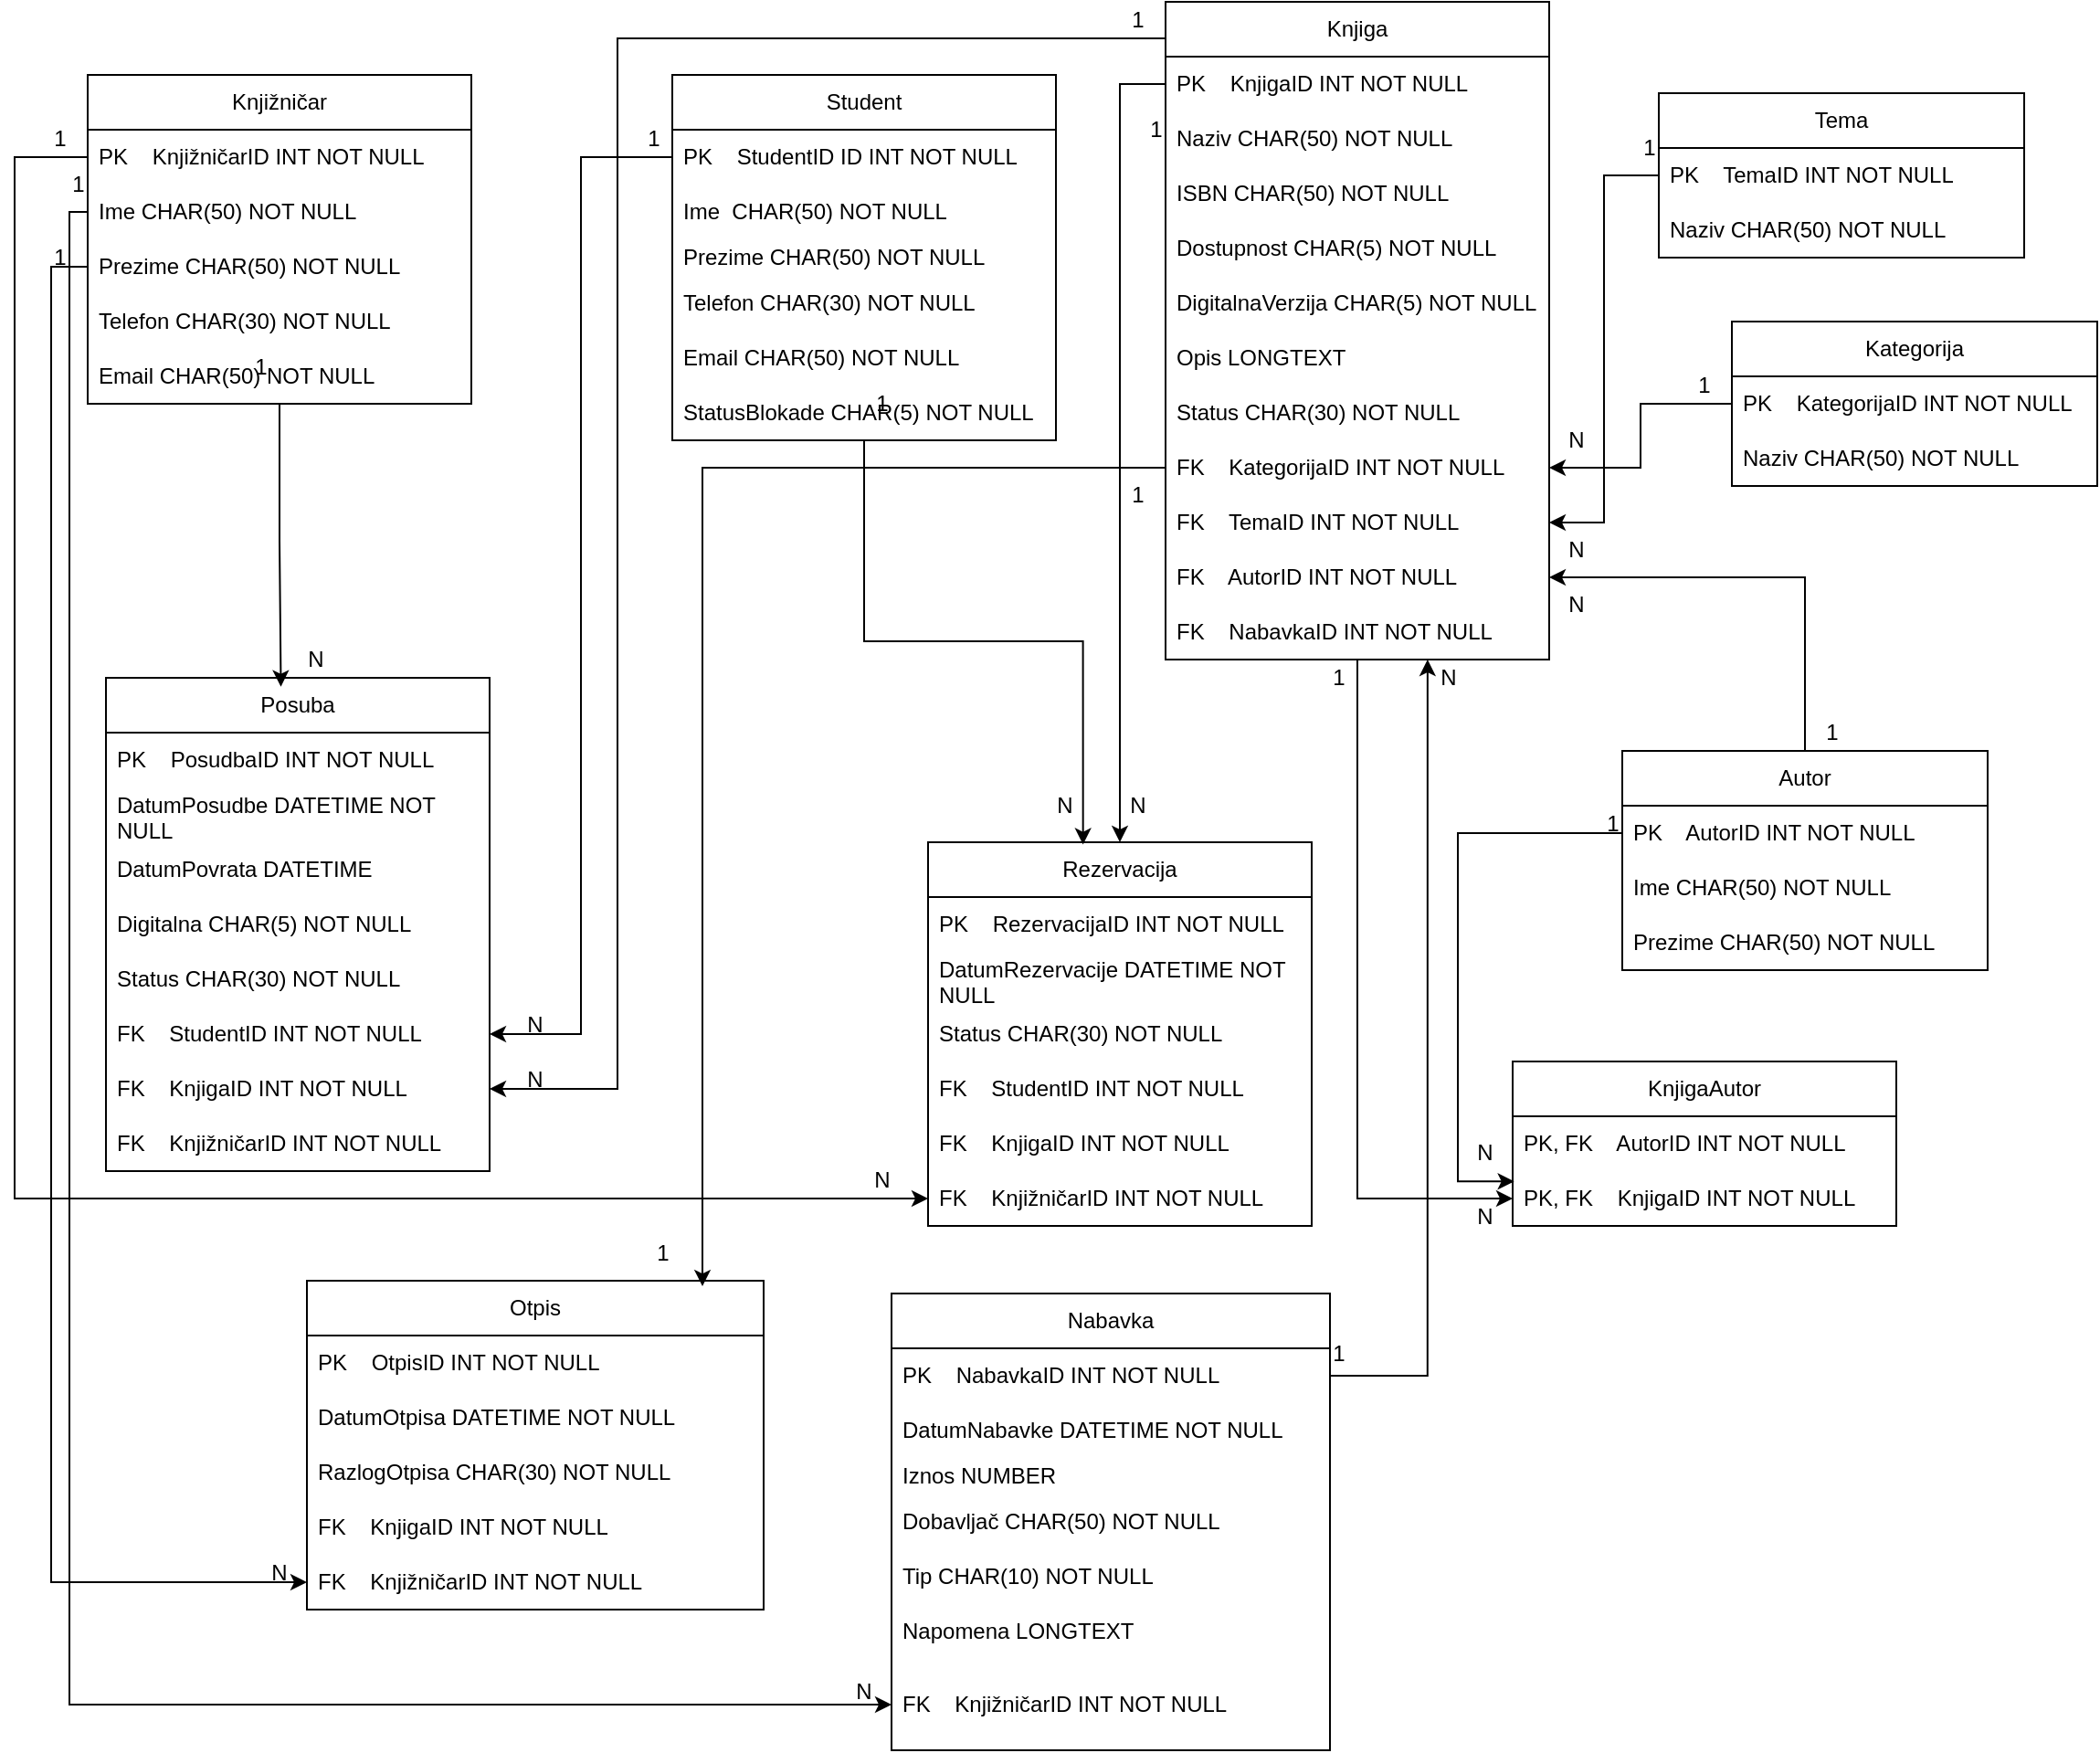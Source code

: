 <mxfile version="27.1.6">
  <diagram id="C5RBs43oDa-KdzZeNtuy" name="Page-1">
    <mxGraphModel dx="1213" dy="738" grid="1" gridSize="10" guides="1" tooltips="1" connect="1" arrows="1" fold="1" page="1" pageScale="1" pageWidth="1169" pageHeight="827" background="#ffffff" math="0" shadow="0">
      <root>
        <mxCell id="WIyWlLk6GJQsqaUBKTNV-0" />
        <mxCell id="WIyWlLk6GJQsqaUBKTNV-1" parent="WIyWlLk6GJQsqaUBKTNV-0" />
        <mxCell id="JrVqD8_4iXmEu2Tj7kiI-0" value="Student" style="swimlane;fontStyle=0;childLayout=stackLayout;horizontal=1;startSize=30;horizontalStack=0;resizeParent=1;resizeParentMax=0;resizeLast=0;collapsible=1;marginBottom=0;whiteSpace=wrap;html=1;" parent="WIyWlLk6GJQsqaUBKTNV-1" vertex="1">
          <mxGeometry x="400" y="40" width="210" height="200" as="geometry" />
        </mxCell>
        <mxCell id="JrVqD8_4iXmEu2Tj7kiI-1" value="PK&amp;nbsp; &amp;nbsp; StudentID ID INT NOT NULL" style="text;strokeColor=none;fillColor=none;align=left;verticalAlign=middle;spacingLeft=4;spacingRight=4;overflow=hidden;points=[[0,0.5],[1,0.5]];portConstraint=eastwest;rotatable=0;whiteSpace=wrap;html=1;" parent="JrVqD8_4iXmEu2Tj7kiI-0" vertex="1">
          <mxGeometry y="30" width="210" height="30" as="geometry" />
        </mxCell>
        <mxCell id="JrVqD8_4iXmEu2Tj7kiI-2" value="Ime&lt;span style=&quot;white-space: pre;&quot;&gt;&#x9;&lt;/span&gt;CHAR(50) NOT NULL" style="text;strokeColor=none;fillColor=none;align=left;verticalAlign=middle;spacingLeft=4;spacingRight=4;overflow=hidden;points=[[0,0.5],[1,0.5]];portConstraint=eastwest;rotatable=0;whiteSpace=wrap;html=1;" parent="JrVqD8_4iXmEu2Tj7kiI-0" vertex="1">
          <mxGeometry y="60" width="210" height="30" as="geometry" />
        </mxCell>
        <mxCell id="JrVqD8_4iXmEu2Tj7kiI-3" value="Prezime CHAR(50) NOT NULL" style="text;strokeColor=none;fillColor=none;align=left;verticalAlign=middle;spacingLeft=4;spacingRight=4;overflow=hidden;points=[[0,0.5],[1,0.5]];portConstraint=eastwest;rotatable=0;whiteSpace=wrap;html=1;" parent="JrVqD8_4iXmEu2Tj7kiI-0" vertex="1">
          <mxGeometry y="90" width="210" height="20" as="geometry" />
        </mxCell>
        <mxCell id="uMFqIitYAYDK1mAmk81V-2" value="Telefon CHAR(30) NOT NULL" style="text;strokeColor=none;fillColor=none;align=left;verticalAlign=middle;spacingLeft=4;spacingRight=4;overflow=hidden;points=[[0,0.5],[1,0.5]];portConstraint=eastwest;rotatable=0;whiteSpace=wrap;html=1;" parent="JrVqD8_4iXmEu2Tj7kiI-0" vertex="1">
          <mxGeometry y="110" width="210" height="30" as="geometry" />
        </mxCell>
        <mxCell id="JrVqD8_4iXmEu2Tj7kiI-4" value="Email CHAR(50) NOT NULL" style="text;strokeColor=none;fillColor=none;align=left;verticalAlign=middle;spacingLeft=4;spacingRight=4;overflow=hidden;points=[[0,0.5],[1,0.5]];portConstraint=eastwest;rotatable=0;whiteSpace=wrap;html=1;" parent="JrVqD8_4iXmEu2Tj7kiI-0" vertex="1">
          <mxGeometry y="140" width="210" height="30" as="geometry" />
        </mxCell>
        <mxCell id="JrVqD8_4iXmEu2Tj7kiI-6" value="StatusBlokade CHAR(5) NOT NULL" style="text;strokeColor=none;fillColor=none;align=left;verticalAlign=middle;spacingLeft=4;spacingRight=4;overflow=hidden;points=[[0,0.5],[1,0.5]];portConstraint=eastwest;rotatable=0;whiteSpace=wrap;html=1;" parent="JrVqD8_4iXmEu2Tj7kiI-0" vertex="1">
          <mxGeometry y="170" width="210" height="30" as="geometry" />
        </mxCell>
        <mxCell id="JrVqD8_4iXmEu2Tj7kiI-7" value="Knjižničar" style="swimlane;fontStyle=0;childLayout=stackLayout;horizontal=1;startSize=30;horizontalStack=0;resizeParent=1;resizeParentMax=0;resizeLast=0;collapsible=1;marginBottom=0;whiteSpace=wrap;html=1;" parent="WIyWlLk6GJQsqaUBKTNV-1" vertex="1">
          <mxGeometry x="80" y="40" width="210" height="180" as="geometry" />
        </mxCell>
        <mxCell id="JrVqD8_4iXmEu2Tj7kiI-8" value="PK&amp;nbsp; &amp;nbsp; KnjižničarID INT NOT NULL" style="text;strokeColor=none;fillColor=none;align=left;verticalAlign=middle;spacingLeft=4;spacingRight=4;overflow=hidden;points=[[0,0.5],[1,0.5]];portConstraint=eastwest;rotatable=0;whiteSpace=wrap;html=1;" parent="JrVqD8_4iXmEu2Tj7kiI-7" vertex="1">
          <mxGeometry y="30" width="210" height="30" as="geometry" />
        </mxCell>
        <mxCell id="JrVqD8_4iXmEu2Tj7kiI-9" value="Ime CHAR(50) NOT NULL" style="text;strokeColor=none;fillColor=none;align=left;verticalAlign=middle;spacingLeft=4;spacingRight=4;overflow=hidden;points=[[0,0.5],[1,0.5]];portConstraint=eastwest;rotatable=0;whiteSpace=wrap;html=1;" parent="JrVqD8_4iXmEu2Tj7kiI-7" vertex="1">
          <mxGeometry y="60" width="210" height="30" as="geometry" />
        </mxCell>
        <mxCell id="JrVqD8_4iXmEu2Tj7kiI-10" value="Prezime CHAR(50) NOT NULL" style="text;strokeColor=none;fillColor=none;align=left;verticalAlign=middle;spacingLeft=4;spacingRight=4;overflow=hidden;points=[[0,0.5],[1,0.5]];portConstraint=eastwest;rotatable=0;whiteSpace=wrap;html=1;" parent="JrVqD8_4iXmEu2Tj7kiI-7" vertex="1">
          <mxGeometry y="90" width="210" height="30" as="geometry" />
        </mxCell>
        <mxCell id="uMFqIitYAYDK1mAmk81V-1" value="Telefon CHAR(30) NOT NULL" style="text;strokeColor=none;fillColor=none;align=left;verticalAlign=middle;spacingLeft=4;spacingRight=4;overflow=hidden;points=[[0,0.5],[1,0.5]];portConstraint=eastwest;rotatable=0;whiteSpace=wrap;html=1;" parent="JrVqD8_4iXmEu2Tj7kiI-7" vertex="1">
          <mxGeometry y="120" width="210" height="30" as="geometry" />
        </mxCell>
        <mxCell id="JrVqD8_4iXmEu2Tj7kiI-12" value="Email CHAR(50) NOT NULL" style="text;strokeColor=none;fillColor=none;align=left;verticalAlign=middle;spacingLeft=4;spacingRight=4;overflow=hidden;points=[[0,0.5],[1,0.5]];portConstraint=eastwest;rotatable=0;whiteSpace=wrap;html=1;" parent="JrVqD8_4iXmEu2Tj7kiI-7" vertex="1">
          <mxGeometry y="150" width="210" height="30" as="geometry" />
        </mxCell>
        <mxCell id="JrVqD8_4iXmEu2Tj7kiI-61" style="edgeStyle=orthogonalEdgeStyle;rounded=0;orthogonalLoop=1;jettySize=auto;html=1;entryX=0;entryY=0.5;entryDx=0;entryDy=0;" parent="WIyWlLk6GJQsqaUBKTNV-1" source="JrVqD8_4iXmEu2Tj7kiI-14" target="JrVqD8_4iXmEu2Tj7kiI-59" edge="1">
          <mxGeometry relative="1" as="geometry" />
        </mxCell>
        <mxCell id="JrVqD8_4iXmEu2Tj7kiI-14" value="Knjiga" style="swimlane;fontStyle=0;childLayout=stackLayout;horizontal=1;startSize=30;horizontalStack=0;resizeParent=1;resizeParentMax=0;resizeLast=0;collapsible=1;marginBottom=0;whiteSpace=wrap;html=1;" parent="WIyWlLk6GJQsqaUBKTNV-1" vertex="1">
          <mxGeometry x="670" width="210" height="360" as="geometry" />
        </mxCell>
        <mxCell id="JrVqD8_4iXmEu2Tj7kiI-15" value="PK&amp;nbsp; &amp;nbsp; KnjigaID INT NOT NULL" style="text;strokeColor=none;fillColor=none;align=left;verticalAlign=middle;spacingLeft=4;spacingRight=4;overflow=hidden;points=[[0,0.5],[1,0.5]];portConstraint=eastwest;rotatable=0;whiteSpace=wrap;html=1;" parent="JrVqD8_4iXmEu2Tj7kiI-14" vertex="1">
          <mxGeometry y="30" width="210" height="30" as="geometry" />
        </mxCell>
        <mxCell id="JrVqD8_4iXmEu2Tj7kiI-16" value="Naziv CHAR(50) NOT NULL" style="text;strokeColor=none;fillColor=none;align=left;verticalAlign=middle;spacingLeft=4;spacingRight=4;overflow=hidden;points=[[0,0.5],[1,0.5]];portConstraint=eastwest;rotatable=0;whiteSpace=wrap;html=1;" parent="JrVqD8_4iXmEu2Tj7kiI-14" vertex="1">
          <mxGeometry y="60" width="210" height="30" as="geometry" />
        </mxCell>
        <mxCell id="JrVqD8_4iXmEu2Tj7kiI-17" value="ISBN CHAR(50) NOT NULL" style="text;strokeColor=none;fillColor=none;align=left;verticalAlign=middle;spacingLeft=4;spacingRight=4;overflow=hidden;points=[[0,0.5],[1,0.5]];portConstraint=eastwest;rotatable=0;whiteSpace=wrap;html=1;" parent="JrVqD8_4iXmEu2Tj7kiI-14" vertex="1">
          <mxGeometry y="90" width="210" height="30" as="geometry" />
        </mxCell>
        <mxCell id="JrVqD8_4iXmEu2Tj7kiI-11" value="Dostupnost CHAR(5) NOT NULL" style="text;strokeColor=none;fillColor=none;align=left;verticalAlign=middle;spacingLeft=4;spacingRight=4;overflow=hidden;points=[[0,0.5],[1,0.5]];portConstraint=eastwest;rotatable=0;whiteSpace=wrap;html=1;" parent="JrVqD8_4iXmEu2Tj7kiI-14" vertex="1">
          <mxGeometry y="120" width="210" height="30" as="geometry" />
        </mxCell>
        <mxCell id="JrVqD8_4iXmEu2Tj7kiI-18" value="DigitalnaVerzija CHAR(5) NOT NULL" style="text;strokeColor=none;fillColor=none;align=left;verticalAlign=middle;spacingLeft=4;spacingRight=4;overflow=hidden;points=[[0,0.5],[1,0.5]];portConstraint=eastwest;rotatable=0;whiteSpace=wrap;html=1;" parent="JrVqD8_4iXmEu2Tj7kiI-14" vertex="1">
          <mxGeometry y="150" width="210" height="30" as="geometry" />
        </mxCell>
        <mxCell id="JrVqD8_4iXmEu2Tj7kiI-45" value="Opis LONGTEXT" style="text;strokeColor=none;fillColor=none;align=left;verticalAlign=middle;spacingLeft=4;spacingRight=4;overflow=hidden;points=[[0,0.5],[1,0.5]];portConstraint=eastwest;rotatable=0;whiteSpace=wrap;html=1;" parent="JrVqD8_4iXmEu2Tj7kiI-14" vertex="1">
          <mxGeometry y="180" width="210" height="30" as="geometry" />
        </mxCell>
        <mxCell id="JrVqD8_4iXmEu2Tj7kiI-20" value="Status CHAR(30) NOT NULL" style="text;strokeColor=none;fillColor=none;align=left;verticalAlign=middle;spacingLeft=4;spacingRight=4;overflow=hidden;points=[[0,0.5],[1,0.5]];portConstraint=eastwest;rotatable=0;whiteSpace=wrap;html=1;" parent="JrVqD8_4iXmEu2Tj7kiI-14" vertex="1">
          <mxGeometry y="210" width="210" height="30" as="geometry" />
        </mxCell>
        <mxCell id="JrVqD8_4iXmEu2Tj7kiI-29" value="FK&amp;nbsp; &amp;nbsp; KategorijaID INT NOT NULL" style="text;strokeColor=none;fillColor=none;align=left;verticalAlign=middle;spacingLeft=4;spacingRight=4;overflow=hidden;points=[[0,0.5],[1,0.5]];portConstraint=eastwest;rotatable=0;whiteSpace=wrap;html=1;" parent="JrVqD8_4iXmEu2Tj7kiI-14" vertex="1">
          <mxGeometry y="240" width="210" height="30" as="geometry" />
        </mxCell>
        <mxCell id="Ds8wP11C2uPThTc-OvXf-3" value="FK&amp;nbsp; &amp;nbsp; TemaID INT NOT NULL" style="text;strokeColor=none;fillColor=none;align=left;verticalAlign=middle;spacingLeft=4;spacingRight=4;overflow=hidden;points=[[0,0.5],[1,0.5]];portConstraint=eastwest;rotatable=0;whiteSpace=wrap;html=1;" vertex="1" parent="JrVqD8_4iXmEu2Tj7kiI-14">
          <mxGeometry y="270" width="210" height="30" as="geometry" />
        </mxCell>
        <mxCell id="JrVqD8_4iXmEu2Tj7kiI-44" value="FK&amp;nbsp; &amp;nbsp; AutorID INT NOT NULL" style="text;strokeColor=none;fillColor=none;align=left;verticalAlign=middle;spacingLeft=4;spacingRight=4;overflow=hidden;points=[[0,0.5],[1,0.5]];portConstraint=eastwest;rotatable=0;whiteSpace=wrap;html=1;" parent="JrVqD8_4iXmEu2Tj7kiI-14" vertex="1">
          <mxGeometry y="300" width="210" height="30" as="geometry" />
        </mxCell>
        <mxCell id="JrVqD8_4iXmEu2Tj7kiI-108" value="FK&amp;nbsp; &amp;nbsp; NabavkaID INT NOT NULL" style="text;strokeColor=none;fillColor=none;align=left;verticalAlign=middle;spacingLeft=4;spacingRight=4;overflow=hidden;points=[[0,0.5],[1,0.5]];portConstraint=eastwest;rotatable=0;whiteSpace=wrap;html=1;" parent="JrVqD8_4iXmEu2Tj7kiI-14" vertex="1">
          <mxGeometry y="330" width="210" height="30" as="geometry" />
        </mxCell>
        <mxCell id="JrVqD8_4iXmEu2Tj7kiI-21" value="Kategorija" style="swimlane;fontStyle=0;childLayout=stackLayout;horizontal=1;startSize=30;horizontalStack=0;resizeParent=1;resizeParentMax=0;resizeLast=0;collapsible=1;marginBottom=0;whiteSpace=wrap;html=1;" parent="WIyWlLk6GJQsqaUBKTNV-1" vertex="1">
          <mxGeometry x="980" y="175" width="200" height="90" as="geometry" />
        </mxCell>
        <mxCell id="JrVqD8_4iXmEu2Tj7kiI-22" value="PK&amp;nbsp; &amp;nbsp; KategorijaID INT NOT NULL" style="text;strokeColor=none;fillColor=none;align=left;verticalAlign=middle;spacingLeft=4;spacingRight=4;overflow=hidden;points=[[0,0.5],[1,0.5]];portConstraint=eastwest;rotatable=0;whiteSpace=wrap;html=1;" parent="JrVqD8_4iXmEu2Tj7kiI-21" vertex="1">
          <mxGeometry y="30" width="200" height="30" as="geometry" />
        </mxCell>
        <mxCell id="JrVqD8_4iXmEu2Tj7kiI-23" value="Naziv CHAR(50) NOT NULL" style="text;strokeColor=none;fillColor=none;align=left;verticalAlign=middle;spacingLeft=4;spacingRight=4;overflow=hidden;points=[[0,0.5],[1,0.5]];portConstraint=eastwest;rotatable=0;whiteSpace=wrap;html=1;" parent="JrVqD8_4iXmEu2Tj7kiI-21" vertex="1">
          <mxGeometry y="60" width="200" height="30" as="geometry" />
        </mxCell>
        <mxCell id="JrVqD8_4iXmEu2Tj7kiI-25" value="Posuba" style="swimlane;fontStyle=0;childLayout=stackLayout;horizontal=1;startSize=30;horizontalStack=0;resizeParent=1;resizeParentMax=0;resizeLast=0;collapsible=1;marginBottom=0;whiteSpace=wrap;html=1;" parent="WIyWlLk6GJQsqaUBKTNV-1" vertex="1">
          <mxGeometry x="90" y="370" width="210" height="270" as="geometry" />
        </mxCell>
        <mxCell id="JrVqD8_4iXmEu2Tj7kiI-26" value="PK&amp;nbsp; &amp;nbsp; PosudbaID INT NOT NULL" style="text;strokeColor=none;fillColor=none;align=left;verticalAlign=middle;spacingLeft=4;spacingRight=4;overflow=hidden;points=[[0,0.5],[1,0.5]];portConstraint=eastwest;rotatable=0;whiteSpace=wrap;html=1;" parent="JrVqD8_4iXmEu2Tj7kiI-25" vertex="1">
          <mxGeometry y="30" width="210" height="30" as="geometry" />
        </mxCell>
        <mxCell id="JrVqD8_4iXmEu2Tj7kiI-27" value="DatumPosudbe DATETIME NOT NULL" style="text;strokeColor=none;fillColor=none;align=left;verticalAlign=middle;spacingLeft=4;spacingRight=4;overflow=hidden;points=[[0,0.5],[1,0.5]];portConstraint=eastwest;rotatable=0;whiteSpace=wrap;html=1;" parent="JrVqD8_4iXmEu2Tj7kiI-25" vertex="1">
          <mxGeometry y="60" width="210" height="30" as="geometry" />
        </mxCell>
        <mxCell id="JrVqD8_4iXmEu2Tj7kiI-28" value="DatumPovrata DATETIME" style="text;strokeColor=none;fillColor=none;align=left;verticalAlign=middle;spacingLeft=4;spacingRight=4;overflow=hidden;points=[[0,0.5],[1,0.5]];portConstraint=eastwest;rotatable=0;whiteSpace=wrap;html=1;" parent="JrVqD8_4iXmEu2Tj7kiI-25" vertex="1">
          <mxGeometry y="90" width="210" height="30" as="geometry" />
        </mxCell>
        <mxCell id="JrVqD8_4iXmEu2Tj7kiI-30" value="Digitalna CHAR(5) NOT NULL" style="text;strokeColor=none;fillColor=none;align=left;verticalAlign=middle;spacingLeft=4;spacingRight=4;overflow=hidden;points=[[0,0.5],[1,0.5]];portConstraint=eastwest;rotatable=0;whiteSpace=wrap;html=1;" parent="JrVqD8_4iXmEu2Tj7kiI-25" vertex="1">
          <mxGeometry y="120" width="210" height="30" as="geometry" />
        </mxCell>
        <mxCell id="JrVqD8_4iXmEu2Tj7kiI-31" value="Status CHAR(30) NOT NULL" style="text;strokeColor=none;fillColor=none;align=left;verticalAlign=middle;spacingLeft=4;spacingRight=4;overflow=hidden;points=[[0,0.5],[1,0.5]];portConstraint=eastwest;rotatable=0;whiteSpace=wrap;html=1;" parent="JrVqD8_4iXmEu2Tj7kiI-25" vertex="1">
          <mxGeometry y="150" width="210" height="30" as="geometry" />
        </mxCell>
        <mxCell id="JrVqD8_4iXmEu2Tj7kiI-36" value="FK&amp;nbsp; &amp;nbsp; StudentID INT NOT NULL" style="text;strokeColor=none;fillColor=none;align=left;verticalAlign=middle;spacingLeft=4;spacingRight=4;overflow=hidden;points=[[0,0.5],[1,0.5]];portConstraint=eastwest;rotatable=0;whiteSpace=wrap;html=1;" parent="JrVqD8_4iXmEu2Tj7kiI-25" vertex="1">
          <mxGeometry y="180" width="210" height="30" as="geometry" />
        </mxCell>
        <mxCell id="JrVqD8_4iXmEu2Tj7kiI-37" value="FK&amp;nbsp; &amp;nbsp; KnjigaID INT NOT NULL" style="text;strokeColor=none;fillColor=none;align=left;verticalAlign=middle;spacingLeft=4;spacingRight=4;overflow=hidden;points=[[0,0.5],[1,0.5]];portConstraint=eastwest;rotatable=0;whiteSpace=wrap;html=1;" parent="JrVqD8_4iXmEu2Tj7kiI-25" vertex="1">
          <mxGeometry y="210" width="210" height="30" as="geometry" />
        </mxCell>
        <mxCell id="JrVqD8_4iXmEu2Tj7kiI-46" value="FK&amp;nbsp; &amp;nbsp; KnjižničarID INT NOT NULL" style="text;strokeColor=none;fillColor=none;align=left;verticalAlign=middle;spacingLeft=4;spacingRight=4;overflow=hidden;points=[[0,0.5],[1,0.5]];portConstraint=eastwest;rotatable=0;whiteSpace=wrap;html=1;" parent="JrVqD8_4iXmEu2Tj7kiI-25" vertex="1">
          <mxGeometry y="240" width="210" height="30" as="geometry" />
        </mxCell>
        <mxCell id="JrVqD8_4iXmEu2Tj7kiI-32" value="Rezervacija" style="swimlane;fontStyle=0;childLayout=stackLayout;horizontal=1;startSize=30;horizontalStack=0;resizeParent=1;resizeParentMax=0;resizeLast=0;collapsible=1;marginBottom=0;whiteSpace=wrap;html=1;" parent="WIyWlLk6GJQsqaUBKTNV-1" vertex="1">
          <mxGeometry x="540" y="460" width="210" height="210" as="geometry" />
        </mxCell>
        <mxCell id="JrVqD8_4iXmEu2Tj7kiI-33" value="PK&amp;nbsp; &amp;nbsp; RezervacijaID INT NOT NULL" style="text;strokeColor=none;fillColor=none;align=left;verticalAlign=middle;spacingLeft=4;spacingRight=4;overflow=hidden;points=[[0,0.5],[1,0.5]];portConstraint=eastwest;rotatable=0;whiteSpace=wrap;html=1;" parent="JrVqD8_4iXmEu2Tj7kiI-32" vertex="1">
          <mxGeometry y="30" width="210" height="30" as="geometry" />
        </mxCell>
        <mxCell id="JrVqD8_4iXmEu2Tj7kiI-34" value="DatumRezervacije DATETIME NOT NULL" style="text;strokeColor=none;fillColor=none;align=left;verticalAlign=middle;spacingLeft=4;spacingRight=4;overflow=hidden;points=[[0,0.5],[1,0.5]];portConstraint=eastwest;rotatable=0;whiteSpace=wrap;html=1;" parent="JrVqD8_4iXmEu2Tj7kiI-32" vertex="1">
          <mxGeometry y="60" width="210" height="30" as="geometry" />
        </mxCell>
        <mxCell id="JrVqD8_4iXmEu2Tj7kiI-35" value="Status CHAR(30) NOT NULL" style="text;strokeColor=none;fillColor=none;align=left;verticalAlign=middle;spacingLeft=4;spacingRight=4;overflow=hidden;points=[[0,0.5],[1,0.5]];portConstraint=eastwest;rotatable=0;whiteSpace=wrap;html=1;" parent="JrVqD8_4iXmEu2Tj7kiI-32" vertex="1">
          <mxGeometry y="90" width="210" height="30" as="geometry" />
        </mxCell>
        <mxCell id="JrVqD8_4iXmEu2Tj7kiI-39" value="FK&amp;nbsp; &amp;nbsp; StudentID INT NOT NULL" style="text;strokeColor=none;fillColor=none;align=left;verticalAlign=middle;spacingLeft=4;spacingRight=4;overflow=hidden;points=[[0,0.5],[1,0.5]];portConstraint=eastwest;rotatable=0;whiteSpace=wrap;html=1;" parent="JrVqD8_4iXmEu2Tj7kiI-32" vertex="1">
          <mxGeometry y="120" width="210" height="30" as="geometry" />
        </mxCell>
        <mxCell id="JrVqD8_4iXmEu2Tj7kiI-38" value="FK&amp;nbsp; &amp;nbsp; KnjigaID INT NOT NULL" style="text;strokeColor=none;fillColor=none;align=left;verticalAlign=middle;spacingLeft=4;spacingRight=4;overflow=hidden;points=[[0,0.5],[1,0.5]];portConstraint=eastwest;rotatable=0;whiteSpace=wrap;html=1;" parent="JrVqD8_4iXmEu2Tj7kiI-32" vertex="1">
          <mxGeometry y="150" width="210" height="30" as="geometry" />
        </mxCell>
        <mxCell id="JrVqD8_4iXmEu2Tj7kiI-47" value="FK&amp;nbsp; &amp;nbsp; KnjižničarID INT NOT NULL" style="text;strokeColor=none;fillColor=none;align=left;verticalAlign=middle;spacingLeft=4;spacingRight=4;overflow=hidden;points=[[0,0.5],[1,0.5]];portConstraint=eastwest;rotatable=0;whiteSpace=wrap;html=1;" parent="JrVqD8_4iXmEu2Tj7kiI-32" vertex="1">
          <mxGeometry y="180" width="210" height="30" as="geometry" />
        </mxCell>
        <mxCell id="JrVqD8_4iXmEu2Tj7kiI-64" style="edgeStyle=orthogonalEdgeStyle;rounded=0;orthogonalLoop=1;jettySize=auto;html=1;entryX=1;entryY=0.5;entryDx=0;entryDy=0;" parent="WIyWlLk6GJQsqaUBKTNV-1" source="JrVqD8_4iXmEu2Tj7kiI-40" target="JrVqD8_4iXmEu2Tj7kiI-44" edge="1">
          <mxGeometry relative="1" as="geometry" />
        </mxCell>
        <mxCell id="JrVqD8_4iXmEu2Tj7kiI-40" value="Autor" style="swimlane;fontStyle=0;childLayout=stackLayout;horizontal=1;startSize=30;horizontalStack=0;resizeParent=1;resizeParentMax=0;resizeLast=0;collapsible=1;marginBottom=0;whiteSpace=wrap;html=1;" parent="WIyWlLk6GJQsqaUBKTNV-1" vertex="1">
          <mxGeometry x="920" y="410" width="200" height="120" as="geometry" />
        </mxCell>
        <mxCell id="JrVqD8_4iXmEu2Tj7kiI-43" value="PK&amp;nbsp; &amp;nbsp; AutorID INT NOT NULL" style="text;strokeColor=none;fillColor=none;align=left;verticalAlign=middle;spacingLeft=4;spacingRight=4;overflow=hidden;points=[[0,0.5],[1,0.5]];portConstraint=eastwest;rotatable=0;whiteSpace=wrap;html=1;" parent="JrVqD8_4iXmEu2Tj7kiI-40" vertex="1">
          <mxGeometry y="30" width="200" height="30" as="geometry" />
        </mxCell>
        <mxCell id="JrVqD8_4iXmEu2Tj7kiI-41" value="Ime CHAR(50) NOT NULL" style="text;strokeColor=none;fillColor=none;align=left;verticalAlign=middle;spacingLeft=4;spacingRight=4;overflow=hidden;points=[[0,0.5],[1,0.5]];portConstraint=eastwest;rotatable=0;whiteSpace=wrap;html=1;" parent="JrVqD8_4iXmEu2Tj7kiI-40" vertex="1">
          <mxGeometry y="60" width="200" height="30" as="geometry" />
        </mxCell>
        <mxCell id="JrVqD8_4iXmEu2Tj7kiI-42" value="Prezime CHAR(50) NOT NULL" style="text;strokeColor=none;fillColor=none;align=left;verticalAlign=middle;spacingLeft=4;spacingRight=4;overflow=hidden;points=[[0,0.5],[1,0.5]];portConstraint=eastwest;rotatable=0;whiteSpace=wrap;html=1;" parent="JrVqD8_4iXmEu2Tj7kiI-40" vertex="1">
          <mxGeometry y="90" width="200" height="30" as="geometry" />
        </mxCell>
        <mxCell id="JrVqD8_4iXmEu2Tj7kiI-50" style="edgeStyle=orthogonalEdgeStyle;rounded=0;orthogonalLoop=1;jettySize=auto;html=1;exitX=0;exitY=0.5;exitDx=0;exitDy=0;" parent="WIyWlLk6GJQsqaUBKTNV-1" source="JrVqD8_4iXmEu2Tj7kiI-22" target="JrVqD8_4iXmEu2Tj7kiI-29" edge="1">
          <mxGeometry relative="1" as="geometry" />
        </mxCell>
        <mxCell id="JrVqD8_4iXmEu2Tj7kiI-51" style="edgeStyle=orthogonalEdgeStyle;rounded=0;orthogonalLoop=1;jettySize=auto;html=1;entryX=0.404;entryY=0.006;entryDx=0;entryDy=0;entryPerimeter=0;" parent="WIyWlLk6GJQsqaUBKTNV-1" source="JrVqD8_4iXmEu2Tj7kiI-0" target="JrVqD8_4iXmEu2Tj7kiI-32" edge="1">
          <mxGeometry relative="1" as="geometry" />
        </mxCell>
        <mxCell id="JrVqD8_4iXmEu2Tj7kiI-52" style="edgeStyle=orthogonalEdgeStyle;rounded=0;orthogonalLoop=1;jettySize=auto;html=1;" parent="WIyWlLk6GJQsqaUBKTNV-1" source="JrVqD8_4iXmEu2Tj7kiI-8" target="JrVqD8_4iXmEu2Tj7kiI-47" edge="1">
          <mxGeometry relative="1" as="geometry">
            <Array as="points">
              <mxPoint x="40" y="85" />
              <mxPoint x="40" y="655" />
            </Array>
          </mxGeometry>
        </mxCell>
        <mxCell id="JrVqD8_4iXmEu2Tj7kiI-53" style="edgeStyle=orthogonalEdgeStyle;rounded=0;orthogonalLoop=1;jettySize=auto;html=1;exitX=0;exitY=0.5;exitDx=0;exitDy=0;entryX=1;entryY=0.5;entryDx=0;entryDy=0;" parent="WIyWlLk6GJQsqaUBKTNV-1" source="JrVqD8_4iXmEu2Tj7kiI-15" target="JrVqD8_4iXmEu2Tj7kiI-37" edge="1">
          <mxGeometry relative="1" as="geometry">
            <Array as="points">
              <mxPoint x="670" y="20" />
              <mxPoint x="370" y="20" />
              <mxPoint x="370" y="595" />
            </Array>
          </mxGeometry>
        </mxCell>
        <mxCell id="JrVqD8_4iXmEu2Tj7kiI-57" value="KnjigaAutor" style="swimlane;fontStyle=0;childLayout=stackLayout;horizontal=1;startSize=30;horizontalStack=0;resizeParent=1;resizeParentMax=0;resizeLast=0;collapsible=1;marginBottom=0;whiteSpace=wrap;html=1;" parent="WIyWlLk6GJQsqaUBKTNV-1" vertex="1">
          <mxGeometry x="860" y="580" width="210" height="90" as="geometry" />
        </mxCell>
        <mxCell id="JrVqD8_4iXmEu2Tj7kiI-58" value="PK, FK&amp;nbsp; &amp;nbsp; AutorID INT NOT NULL" style="text;strokeColor=none;fillColor=none;align=left;verticalAlign=middle;spacingLeft=4;spacingRight=4;overflow=hidden;points=[[0,0.5],[1,0.5]];portConstraint=eastwest;rotatable=0;whiteSpace=wrap;html=1;" parent="JrVqD8_4iXmEu2Tj7kiI-57" vertex="1">
          <mxGeometry y="30" width="210" height="30" as="geometry" />
        </mxCell>
        <mxCell id="JrVqD8_4iXmEu2Tj7kiI-59" value="PK, FK&amp;nbsp; &amp;nbsp; KnjigaID INT NOT NULL" style="text;strokeColor=none;fillColor=none;align=left;verticalAlign=middle;spacingLeft=4;spacingRight=4;overflow=hidden;points=[[0,0.5],[1,0.5]];portConstraint=eastwest;rotatable=0;whiteSpace=wrap;html=1;" parent="JrVqD8_4iXmEu2Tj7kiI-57" vertex="1">
          <mxGeometry y="60" width="210" height="30" as="geometry" />
        </mxCell>
        <mxCell id="JrVqD8_4iXmEu2Tj7kiI-62" style="edgeStyle=orthogonalEdgeStyle;rounded=0;orthogonalLoop=1;jettySize=auto;html=1;exitX=0;exitY=0.5;exitDx=0;exitDy=0;entryX=0.004;entryY=0.188;entryDx=0;entryDy=0;entryPerimeter=0;" parent="WIyWlLk6GJQsqaUBKTNV-1" source="JrVqD8_4iXmEu2Tj7kiI-43" target="JrVqD8_4iXmEu2Tj7kiI-59" edge="1">
          <mxGeometry relative="1" as="geometry">
            <Array as="points">
              <mxPoint x="830" y="455" />
              <mxPoint x="830" y="646" />
            </Array>
          </mxGeometry>
        </mxCell>
        <mxCell id="JrVqD8_4iXmEu2Tj7kiI-66" style="edgeStyle=orthogonalEdgeStyle;rounded=0;orthogonalLoop=1;jettySize=auto;html=1;exitX=0;exitY=0.5;exitDx=0;exitDy=0;" parent="WIyWlLk6GJQsqaUBKTNV-1" source="JrVqD8_4iXmEu2Tj7kiI-15" target="JrVqD8_4iXmEu2Tj7kiI-32" edge="1">
          <mxGeometry relative="1" as="geometry" />
        </mxCell>
        <mxCell id="JrVqD8_4iXmEu2Tj7kiI-67" style="edgeStyle=orthogonalEdgeStyle;rounded=0;orthogonalLoop=1;jettySize=auto;html=1;exitX=0;exitY=0.5;exitDx=0;exitDy=0;entryX=1;entryY=0.5;entryDx=0;entryDy=0;" parent="WIyWlLk6GJQsqaUBKTNV-1" source="JrVqD8_4iXmEu2Tj7kiI-1" target="JrVqD8_4iXmEu2Tj7kiI-36" edge="1">
          <mxGeometry relative="1" as="geometry" />
        </mxCell>
        <mxCell id="JrVqD8_4iXmEu2Tj7kiI-68" style="edgeStyle=orthogonalEdgeStyle;rounded=0;orthogonalLoop=1;jettySize=auto;html=1;entryX=0.456;entryY=0.018;entryDx=0;entryDy=0;entryPerimeter=0;" parent="WIyWlLk6GJQsqaUBKTNV-1" source="JrVqD8_4iXmEu2Tj7kiI-7" target="JrVqD8_4iXmEu2Tj7kiI-25" edge="1">
          <mxGeometry relative="1" as="geometry" />
        </mxCell>
        <mxCell id="JrVqD8_4iXmEu2Tj7kiI-69" value="1" style="text;html=1;align=center;verticalAlign=middle;whiteSpace=wrap;rounded=0;" parent="WIyWlLk6GJQsqaUBKTNV-1" vertex="1">
          <mxGeometry x="360" y="60" width="60" height="30" as="geometry" />
        </mxCell>
        <mxCell id="JrVqD8_4iXmEu2Tj7kiI-70" value="1" style="text;html=1;align=center;verticalAlign=middle;whiteSpace=wrap;rounded=0;" parent="WIyWlLk6GJQsqaUBKTNV-1" vertex="1">
          <mxGeometry x="640" width="30" height="20" as="geometry" />
        </mxCell>
        <mxCell id="JrVqD8_4iXmEu2Tj7kiI-72" value="1" style="text;html=1;align=center;verticalAlign=middle;whiteSpace=wrap;rounded=0;" parent="WIyWlLk6GJQsqaUBKTNV-1" vertex="1">
          <mxGeometry x="650" y="60" width="30" height="20" as="geometry" />
        </mxCell>
        <mxCell id="JrVqD8_4iXmEu2Tj7kiI-74" value="1" style="text;html=1;align=center;verticalAlign=middle;whiteSpace=wrap;rounded=0;" parent="WIyWlLk6GJQsqaUBKTNV-1" vertex="1">
          <mxGeometry x="950" y="200" width="30" height="20" as="geometry" />
        </mxCell>
        <mxCell id="JrVqD8_4iXmEu2Tj7kiI-75" value="1" style="text;html=1;align=center;verticalAlign=middle;whiteSpace=wrap;rounded=0;" parent="WIyWlLk6GJQsqaUBKTNV-1" vertex="1">
          <mxGeometry x="1020" y="390" width="30" height="20" as="geometry" />
        </mxCell>
        <mxCell id="JrVqD8_4iXmEu2Tj7kiI-76" value="1" style="text;html=1;align=center;verticalAlign=middle;whiteSpace=wrap;rounded=0;" parent="WIyWlLk6GJQsqaUBKTNV-1" vertex="1">
          <mxGeometry x="900" y="440" width="30" height="20" as="geometry" />
        </mxCell>
        <mxCell id="JrVqD8_4iXmEu2Tj7kiI-77" value="1" style="text;html=1;align=center;verticalAlign=middle;whiteSpace=wrap;rounded=0;" parent="WIyWlLk6GJQsqaUBKTNV-1" vertex="1">
          <mxGeometry x="500" y="210" width="30" height="20" as="geometry" />
        </mxCell>
        <mxCell id="JrVqD8_4iXmEu2Tj7kiI-79" value="1" style="text;html=1;align=center;verticalAlign=middle;whiteSpace=wrap;rounded=0;" parent="WIyWlLk6GJQsqaUBKTNV-1" vertex="1">
          <mxGeometry x="160" y="190" width="30" height="20" as="geometry" />
        </mxCell>
        <mxCell id="JrVqD8_4iXmEu2Tj7kiI-81" value="1" style="text;html=1;align=center;verticalAlign=middle;whiteSpace=wrap;rounded=0;" parent="WIyWlLk6GJQsqaUBKTNV-1" vertex="1">
          <mxGeometry x="50" y="65" width="30" height="20" as="geometry" />
        </mxCell>
        <mxCell id="JrVqD8_4iXmEu2Tj7kiI-82" value="N" style="text;html=1;align=center;verticalAlign=middle;whiteSpace=wrap;rounded=0;" parent="WIyWlLk6GJQsqaUBKTNV-1" vertex="1">
          <mxGeometry x="500" y="635" width="30" height="20" as="geometry" />
        </mxCell>
        <mxCell id="JrVqD8_4iXmEu2Tj7kiI-83" value="N" style="text;html=1;align=center;verticalAlign=middle;whiteSpace=wrap;rounded=0;" parent="WIyWlLk6GJQsqaUBKTNV-1" vertex="1">
          <mxGeometry x="310" y="580" width="30" height="20" as="geometry" />
        </mxCell>
        <mxCell id="JrVqD8_4iXmEu2Tj7kiI-84" value="1" style="text;html=1;align=center;verticalAlign=middle;whiteSpace=wrap;rounded=0;" parent="WIyWlLk6GJQsqaUBKTNV-1" vertex="1">
          <mxGeometry x="750" y="730" width="30" height="20" as="geometry" />
        </mxCell>
        <mxCell id="JrVqD8_4iXmEu2Tj7kiI-85" value="N" style="text;html=1;align=center;verticalAlign=middle;whiteSpace=wrap;rounded=0;" parent="WIyWlLk6GJQsqaUBKTNV-1" vertex="1">
          <mxGeometry x="310" y="550" width="30" height="20" as="geometry" />
        </mxCell>
        <mxCell id="JrVqD8_4iXmEu2Tj7kiI-86" value="N" style="text;html=1;align=center;verticalAlign=middle;whiteSpace=wrap;rounded=0;" parent="WIyWlLk6GJQsqaUBKTNV-1" vertex="1">
          <mxGeometry x="830" y="655" width="30" height="20" as="geometry" />
        </mxCell>
        <mxCell id="JrVqD8_4iXmEu2Tj7kiI-89" value="N" style="text;html=1;align=center;verticalAlign=middle;whiteSpace=wrap;rounded=0;" parent="WIyWlLk6GJQsqaUBKTNV-1" vertex="1">
          <mxGeometry x="830" y="620" width="30" height="20" as="geometry" />
        </mxCell>
        <mxCell id="JrVqD8_4iXmEu2Tj7kiI-90" value="N" style="text;html=1;align=center;verticalAlign=middle;whiteSpace=wrap;rounded=0;" parent="WIyWlLk6GJQsqaUBKTNV-1" vertex="1">
          <mxGeometry x="880" y="230" width="30" height="20" as="geometry" />
        </mxCell>
        <mxCell id="JrVqD8_4iXmEu2Tj7kiI-91" value="N" style="text;html=1;align=center;verticalAlign=middle;whiteSpace=wrap;rounded=0;" parent="WIyWlLk6GJQsqaUBKTNV-1" vertex="1">
          <mxGeometry x="880" y="320" width="30" height="20" as="geometry" />
        </mxCell>
        <mxCell id="JrVqD8_4iXmEu2Tj7kiI-92" value="N" style="text;html=1;align=center;verticalAlign=middle;whiteSpace=wrap;rounded=0;" parent="WIyWlLk6GJQsqaUBKTNV-1" vertex="1">
          <mxGeometry x="640" y="430" width="30" height="20" as="geometry" />
        </mxCell>
        <mxCell id="JrVqD8_4iXmEu2Tj7kiI-93" value="N" style="text;html=1;align=center;verticalAlign=middle;whiteSpace=wrap;rounded=0;" parent="WIyWlLk6GJQsqaUBKTNV-1" vertex="1">
          <mxGeometry x="600" y="430" width="30" height="20" as="geometry" />
        </mxCell>
        <mxCell id="JrVqD8_4iXmEu2Tj7kiI-94" value="N" style="text;html=1;align=center;verticalAlign=middle;whiteSpace=wrap;rounded=0;" parent="WIyWlLk6GJQsqaUBKTNV-1" vertex="1">
          <mxGeometry x="190" y="350" width="30" height="20" as="geometry" />
        </mxCell>
        <mxCell id="JrVqD8_4iXmEu2Tj7kiI-95" value="Nabavka" style="swimlane;fontStyle=0;childLayout=stackLayout;horizontal=1;startSize=30;horizontalStack=0;resizeParent=1;resizeParentMax=0;resizeLast=0;collapsible=1;marginBottom=0;whiteSpace=wrap;html=1;" parent="WIyWlLk6GJQsqaUBKTNV-1" vertex="1">
          <mxGeometry x="520" y="707" width="240" height="250" as="geometry" />
        </mxCell>
        <mxCell id="JrVqD8_4iXmEu2Tj7kiI-96" value="PK&amp;nbsp; &amp;nbsp; NabavkaID INT NOT NULL" style="text;strokeColor=none;fillColor=none;align=left;verticalAlign=middle;spacingLeft=4;spacingRight=4;overflow=hidden;points=[[0,0.5],[1,0.5]];portConstraint=eastwest;rotatable=0;whiteSpace=wrap;html=1;" parent="JrVqD8_4iXmEu2Tj7kiI-95" vertex="1">
          <mxGeometry y="30" width="240" height="30" as="geometry" />
        </mxCell>
        <mxCell id="JrVqD8_4iXmEu2Tj7kiI-97" value="DatumNabavke DATETIME NOT NULL" style="text;strokeColor=none;fillColor=none;align=left;verticalAlign=middle;spacingLeft=4;spacingRight=4;overflow=hidden;points=[[0,0.5],[1,0.5]];portConstraint=eastwest;rotatable=0;whiteSpace=wrap;html=1;" parent="JrVqD8_4iXmEu2Tj7kiI-95" vertex="1">
          <mxGeometry y="60" width="240" height="30" as="geometry" />
        </mxCell>
        <mxCell id="JrVqD8_4iXmEu2Tj7kiI-98" value="Iznos NUMBER" style="text;strokeColor=none;fillColor=none;align=left;verticalAlign=middle;spacingLeft=4;spacingRight=4;overflow=hidden;points=[[0,0.5],[1,0.5]];portConstraint=eastwest;rotatable=0;whiteSpace=wrap;html=1;" parent="JrVqD8_4iXmEu2Tj7kiI-95" vertex="1">
          <mxGeometry y="90" width="240" height="20" as="geometry" />
        </mxCell>
        <mxCell id="JrVqD8_4iXmEu2Tj7kiI-103" value="Dobavljač CHAR(50) NOT NULL" style="text;strokeColor=none;fillColor=none;align=left;verticalAlign=middle;spacingLeft=4;spacingRight=4;overflow=hidden;points=[[0,0.5],[1,0.5]];portConstraint=eastwest;rotatable=0;whiteSpace=wrap;html=1;" parent="JrVqD8_4iXmEu2Tj7kiI-95" vertex="1">
          <mxGeometry y="110" width="240" height="30" as="geometry" />
        </mxCell>
        <mxCell id="JrVqD8_4iXmEu2Tj7kiI-105" value="Tip CHAR(10) NOT NULL" style="text;strokeColor=none;fillColor=none;align=left;verticalAlign=middle;spacingLeft=4;spacingRight=4;overflow=hidden;points=[[0,0.5],[1,0.5]];portConstraint=eastwest;rotatable=0;whiteSpace=wrap;html=1;" parent="JrVqD8_4iXmEu2Tj7kiI-95" vertex="1">
          <mxGeometry y="140" width="240" height="30" as="geometry" />
        </mxCell>
        <mxCell id="JrVqD8_4iXmEu2Tj7kiI-104" value="Napomena LONGTEXT" style="text;strokeColor=none;fillColor=none;align=left;verticalAlign=middle;spacingLeft=4;spacingRight=4;overflow=hidden;points=[[0,0.5],[1,0.5]];portConstraint=eastwest;rotatable=0;whiteSpace=wrap;html=1;" parent="JrVqD8_4iXmEu2Tj7kiI-95" vertex="1">
          <mxGeometry y="170" width="240" height="30" as="geometry" />
        </mxCell>
        <mxCell id="JrVqD8_4iXmEu2Tj7kiI-121" value="FK&amp;nbsp; &amp;nbsp; KnjižničarID INT NOT NULL" style="text;strokeColor=none;fillColor=none;align=left;verticalAlign=middle;spacingLeft=4;spacingRight=4;overflow=hidden;points=[[0,0.5],[1,0.5]];portConstraint=eastwest;rotatable=0;whiteSpace=wrap;html=1;" parent="JrVqD8_4iXmEu2Tj7kiI-95" vertex="1">
          <mxGeometry y="200" width="240" height="50" as="geometry" />
        </mxCell>
        <mxCell id="JrVqD8_4iXmEu2Tj7kiI-99" value="Otpis" style="swimlane;fontStyle=0;childLayout=stackLayout;horizontal=1;startSize=30;horizontalStack=0;resizeParent=1;resizeParentMax=0;resizeLast=0;collapsible=1;marginBottom=0;whiteSpace=wrap;html=1;" parent="WIyWlLk6GJQsqaUBKTNV-1" vertex="1">
          <mxGeometry x="200" y="700" width="250" height="180" as="geometry" />
        </mxCell>
        <mxCell id="JrVqD8_4iXmEu2Tj7kiI-100" value="PK&amp;nbsp; &amp;nbsp; OtpisID INT NOT NULL" style="text;strokeColor=none;fillColor=none;align=left;verticalAlign=middle;spacingLeft=4;spacingRight=4;overflow=hidden;points=[[0,0.5],[1,0.5]];portConstraint=eastwest;rotatable=0;whiteSpace=wrap;html=1;" parent="JrVqD8_4iXmEu2Tj7kiI-99" vertex="1">
          <mxGeometry y="30" width="250" height="30" as="geometry" />
        </mxCell>
        <mxCell id="JrVqD8_4iXmEu2Tj7kiI-101" value="DatumOtpisa DATETIME NOT NULL" style="text;strokeColor=none;fillColor=none;align=left;verticalAlign=middle;spacingLeft=4;spacingRight=4;overflow=hidden;points=[[0,0.5],[1,0.5]];portConstraint=eastwest;rotatable=0;whiteSpace=wrap;html=1;" parent="JrVqD8_4iXmEu2Tj7kiI-99" vertex="1">
          <mxGeometry y="60" width="250" height="30" as="geometry" />
        </mxCell>
        <mxCell id="JrVqD8_4iXmEu2Tj7kiI-102" value="RazlogOtpisa CHAR(30) NOT NULL" style="text;strokeColor=none;fillColor=none;align=left;verticalAlign=middle;spacingLeft=4;spacingRight=4;overflow=hidden;points=[[0,0.5],[1,0.5]];portConstraint=eastwest;rotatable=0;whiteSpace=wrap;html=1;" parent="JrVqD8_4iXmEu2Tj7kiI-99" vertex="1">
          <mxGeometry y="90" width="250" height="30" as="geometry" />
        </mxCell>
        <mxCell id="JrVqD8_4iXmEu2Tj7kiI-106" value="FK&amp;nbsp; &amp;nbsp; KnjigaID INT NOT NULL" style="text;strokeColor=none;fillColor=none;align=left;verticalAlign=middle;spacingLeft=4;spacingRight=4;overflow=hidden;points=[[0,0.5],[1,0.5]];portConstraint=eastwest;rotatable=0;whiteSpace=wrap;html=1;" parent="JrVqD8_4iXmEu2Tj7kiI-99" vertex="1">
          <mxGeometry y="120" width="250" height="30" as="geometry" />
        </mxCell>
        <mxCell id="JrVqD8_4iXmEu2Tj7kiI-114" value="FK&amp;nbsp; &amp;nbsp; KnjižničarID INT NOT NULL" style="text;strokeColor=none;fillColor=none;align=left;verticalAlign=middle;spacingLeft=4;spacingRight=4;overflow=hidden;points=[[0,0.5],[1,0.5]];portConstraint=eastwest;rotatable=0;whiteSpace=wrap;html=1;" parent="JrVqD8_4iXmEu2Tj7kiI-99" vertex="1">
          <mxGeometry y="150" width="250" height="30" as="geometry" />
        </mxCell>
        <mxCell id="JrVqD8_4iXmEu2Tj7kiI-107" style="edgeStyle=orthogonalEdgeStyle;rounded=0;orthogonalLoop=1;jettySize=auto;html=1;entryX=0.866;entryY=0.017;entryDx=0;entryDy=0;entryPerimeter=0;" parent="WIyWlLk6GJQsqaUBKTNV-1" source="JrVqD8_4iXmEu2Tj7kiI-29" target="JrVqD8_4iXmEu2Tj7kiI-99" edge="1">
          <mxGeometry relative="1" as="geometry" />
        </mxCell>
        <mxCell id="JrVqD8_4iXmEu2Tj7kiI-109" value="1" style="text;html=1;align=center;verticalAlign=middle;whiteSpace=wrap;rounded=0;" parent="WIyWlLk6GJQsqaUBKTNV-1" vertex="1">
          <mxGeometry x="640" y="260" width="30" height="20" as="geometry" />
        </mxCell>
        <mxCell id="JrVqD8_4iXmEu2Tj7kiI-110" value="1" style="text;html=1;align=center;verticalAlign=middle;whiteSpace=wrap;rounded=0;" parent="WIyWlLk6GJQsqaUBKTNV-1" vertex="1">
          <mxGeometry x="380" y="675" width="30" height="20" as="geometry" />
        </mxCell>
        <mxCell id="JrVqD8_4iXmEu2Tj7kiI-112" style="edgeStyle=orthogonalEdgeStyle;rounded=0;orthogonalLoop=1;jettySize=auto;html=1;exitX=1;exitY=0.5;exitDx=0;exitDy=0;entryX=0.683;entryY=1;entryDx=0;entryDy=0;entryPerimeter=0;" parent="WIyWlLk6GJQsqaUBKTNV-1" source="JrVqD8_4iXmEu2Tj7kiI-96" target="JrVqD8_4iXmEu2Tj7kiI-108" edge="1">
          <mxGeometry relative="1" as="geometry" />
        </mxCell>
        <mxCell id="JrVqD8_4iXmEu2Tj7kiI-113" value="N" style="text;html=1;align=center;verticalAlign=middle;whiteSpace=wrap;rounded=0;" parent="WIyWlLk6GJQsqaUBKTNV-1" vertex="1">
          <mxGeometry x="810" y="360" width="30" height="20" as="geometry" />
        </mxCell>
        <mxCell id="JrVqD8_4iXmEu2Tj7kiI-122" style="edgeStyle=orthogonalEdgeStyle;rounded=0;orthogonalLoop=1;jettySize=auto;html=1;exitX=0;exitY=0.5;exitDx=0;exitDy=0;entryX=0;entryY=0.5;entryDx=0;entryDy=0;" parent="WIyWlLk6GJQsqaUBKTNV-1" source="JrVqD8_4iXmEu2Tj7kiI-10" target="JrVqD8_4iXmEu2Tj7kiI-114" edge="1">
          <mxGeometry relative="1" as="geometry" />
        </mxCell>
        <mxCell id="JrVqD8_4iXmEu2Tj7kiI-123" style="edgeStyle=orthogonalEdgeStyle;rounded=0;orthogonalLoop=1;jettySize=auto;html=1;exitX=0;exitY=0.5;exitDx=0;exitDy=0;entryX=0;entryY=0.5;entryDx=0;entryDy=0;" parent="WIyWlLk6GJQsqaUBKTNV-1" source="JrVqD8_4iXmEu2Tj7kiI-9" target="JrVqD8_4iXmEu2Tj7kiI-121" edge="1">
          <mxGeometry relative="1" as="geometry">
            <Array as="points">
              <mxPoint x="70" y="115" />
              <mxPoint x="70" y="932" />
            </Array>
          </mxGeometry>
        </mxCell>
        <mxCell id="JrVqD8_4iXmEu2Tj7kiI-127" value="1" style="text;html=1;align=center;verticalAlign=middle;whiteSpace=wrap;rounded=0;" parent="WIyWlLk6GJQsqaUBKTNV-1" vertex="1">
          <mxGeometry x="60" y="90" width="30" height="20" as="geometry" />
        </mxCell>
        <mxCell id="JrVqD8_4iXmEu2Tj7kiI-128" value="1" style="text;html=1;align=center;verticalAlign=middle;whiteSpace=wrap;rounded=0;" parent="WIyWlLk6GJQsqaUBKTNV-1" vertex="1">
          <mxGeometry x="50" y="130" width="30" height="20" as="geometry" />
        </mxCell>
        <mxCell id="JrVqD8_4iXmEu2Tj7kiI-130" value="N" style="text;html=1;align=center;verticalAlign=middle;whiteSpace=wrap;rounded=0;" parent="WIyWlLk6GJQsqaUBKTNV-1" vertex="1">
          <mxGeometry x="170" y="850" width="30" height="20" as="geometry" />
        </mxCell>
        <mxCell id="JrVqD8_4iXmEu2Tj7kiI-131" value="N" style="text;html=1;align=center;verticalAlign=middle;whiteSpace=wrap;rounded=0;" parent="WIyWlLk6GJQsqaUBKTNV-1" vertex="1">
          <mxGeometry x="490" y="915" width="30" height="20" as="geometry" />
        </mxCell>
        <mxCell id="uMFqIitYAYDK1mAmk81V-0" value="1" style="text;html=1;align=center;verticalAlign=middle;whiteSpace=wrap;rounded=0;" parent="WIyWlLk6GJQsqaUBKTNV-1" vertex="1">
          <mxGeometry x="750" y="360" width="30" height="20" as="geometry" />
        </mxCell>
        <mxCell id="Ds8wP11C2uPThTc-OvXf-0" value="Tema" style="swimlane;fontStyle=0;childLayout=stackLayout;horizontal=1;startSize=30;horizontalStack=0;resizeParent=1;resizeParentMax=0;resizeLast=0;collapsible=1;marginBottom=0;whiteSpace=wrap;html=1;" vertex="1" parent="WIyWlLk6GJQsqaUBKTNV-1">
          <mxGeometry x="940" y="50" width="200" height="90" as="geometry" />
        </mxCell>
        <mxCell id="Ds8wP11C2uPThTc-OvXf-1" value="PK&amp;nbsp; &amp;nbsp; TemaID INT NOT NULL" style="text;strokeColor=none;fillColor=none;align=left;verticalAlign=middle;spacingLeft=4;spacingRight=4;overflow=hidden;points=[[0,0.5],[1,0.5]];portConstraint=eastwest;rotatable=0;whiteSpace=wrap;html=1;" vertex="1" parent="Ds8wP11C2uPThTc-OvXf-0">
          <mxGeometry y="30" width="200" height="30" as="geometry" />
        </mxCell>
        <mxCell id="Ds8wP11C2uPThTc-OvXf-2" value="Naziv CHAR(50) NOT NULL" style="text;strokeColor=none;fillColor=none;align=left;verticalAlign=middle;spacingLeft=4;spacingRight=4;overflow=hidden;points=[[0,0.5],[1,0.5]];portConstraint=eastwest;rotatable=0;whiteSpace=wrap;html=1;" vertex="1" parent="Ds8wP11C2uPThTc-OvXf-0">
          <mxGeometry y="60" width="200" height="30" as="geometry" />
        </mxCell>
        <mxCell id="Ds8wP11C2uPThTc-OvXf-4" style="edgeStyle=orthogonalEdgeStyle;rounded=0;orthogonalLoop=1;jettySize=auto;html=1;exitX=0;exitY=0.5;exitDx=0;exitDy=0;entryX=1;entryY=0.5;entryDx=0;entryDy=0;" edge="1" parent="WIyWlLk6GJQsqaUBKTNV-1" source="Ds8wP11C2uPThTc-OvXf-1" target="Ds8wP11C2uPThTc-OvXf-3">
          <mxGeometry relative="1" as="geometry">
            <Array as="points">
              <mxPoint x="910" y="95" />
              <mxPoint x="910" y="285" />
            </Array>
          </mxGeometry>
        </mxCell>
        <mxCell id="Ds8wP11C2uPThTc-OvXf-5" value="1" style="text;html=1;align=center;verticalAlign=middle;whiteSpace=wrap;rounded=0;" vertex="1" parent="WIyWlLk6GJQsqaUBKTNV-1">
          <mxGeometry x="920" y="70" width="30" height="20" as="geometry" />
        </mxCell>
        <mxCell id="Ds8wP11C2uPThTc-OvXf-6" value="N" style="text;html=1;align=center;verticalAlign=middle;whiteSpace=wrap;rounded=0;" vertex="1" parent="WIyWlLk6GJQsqaUBKTNV-1">
          <mxGeometry x="880" y="290" width="30" height="20" as="geometry" />
        </mxCell>
      </root>
    </mxGraphModel>
  </diagram>
</mxfile>
